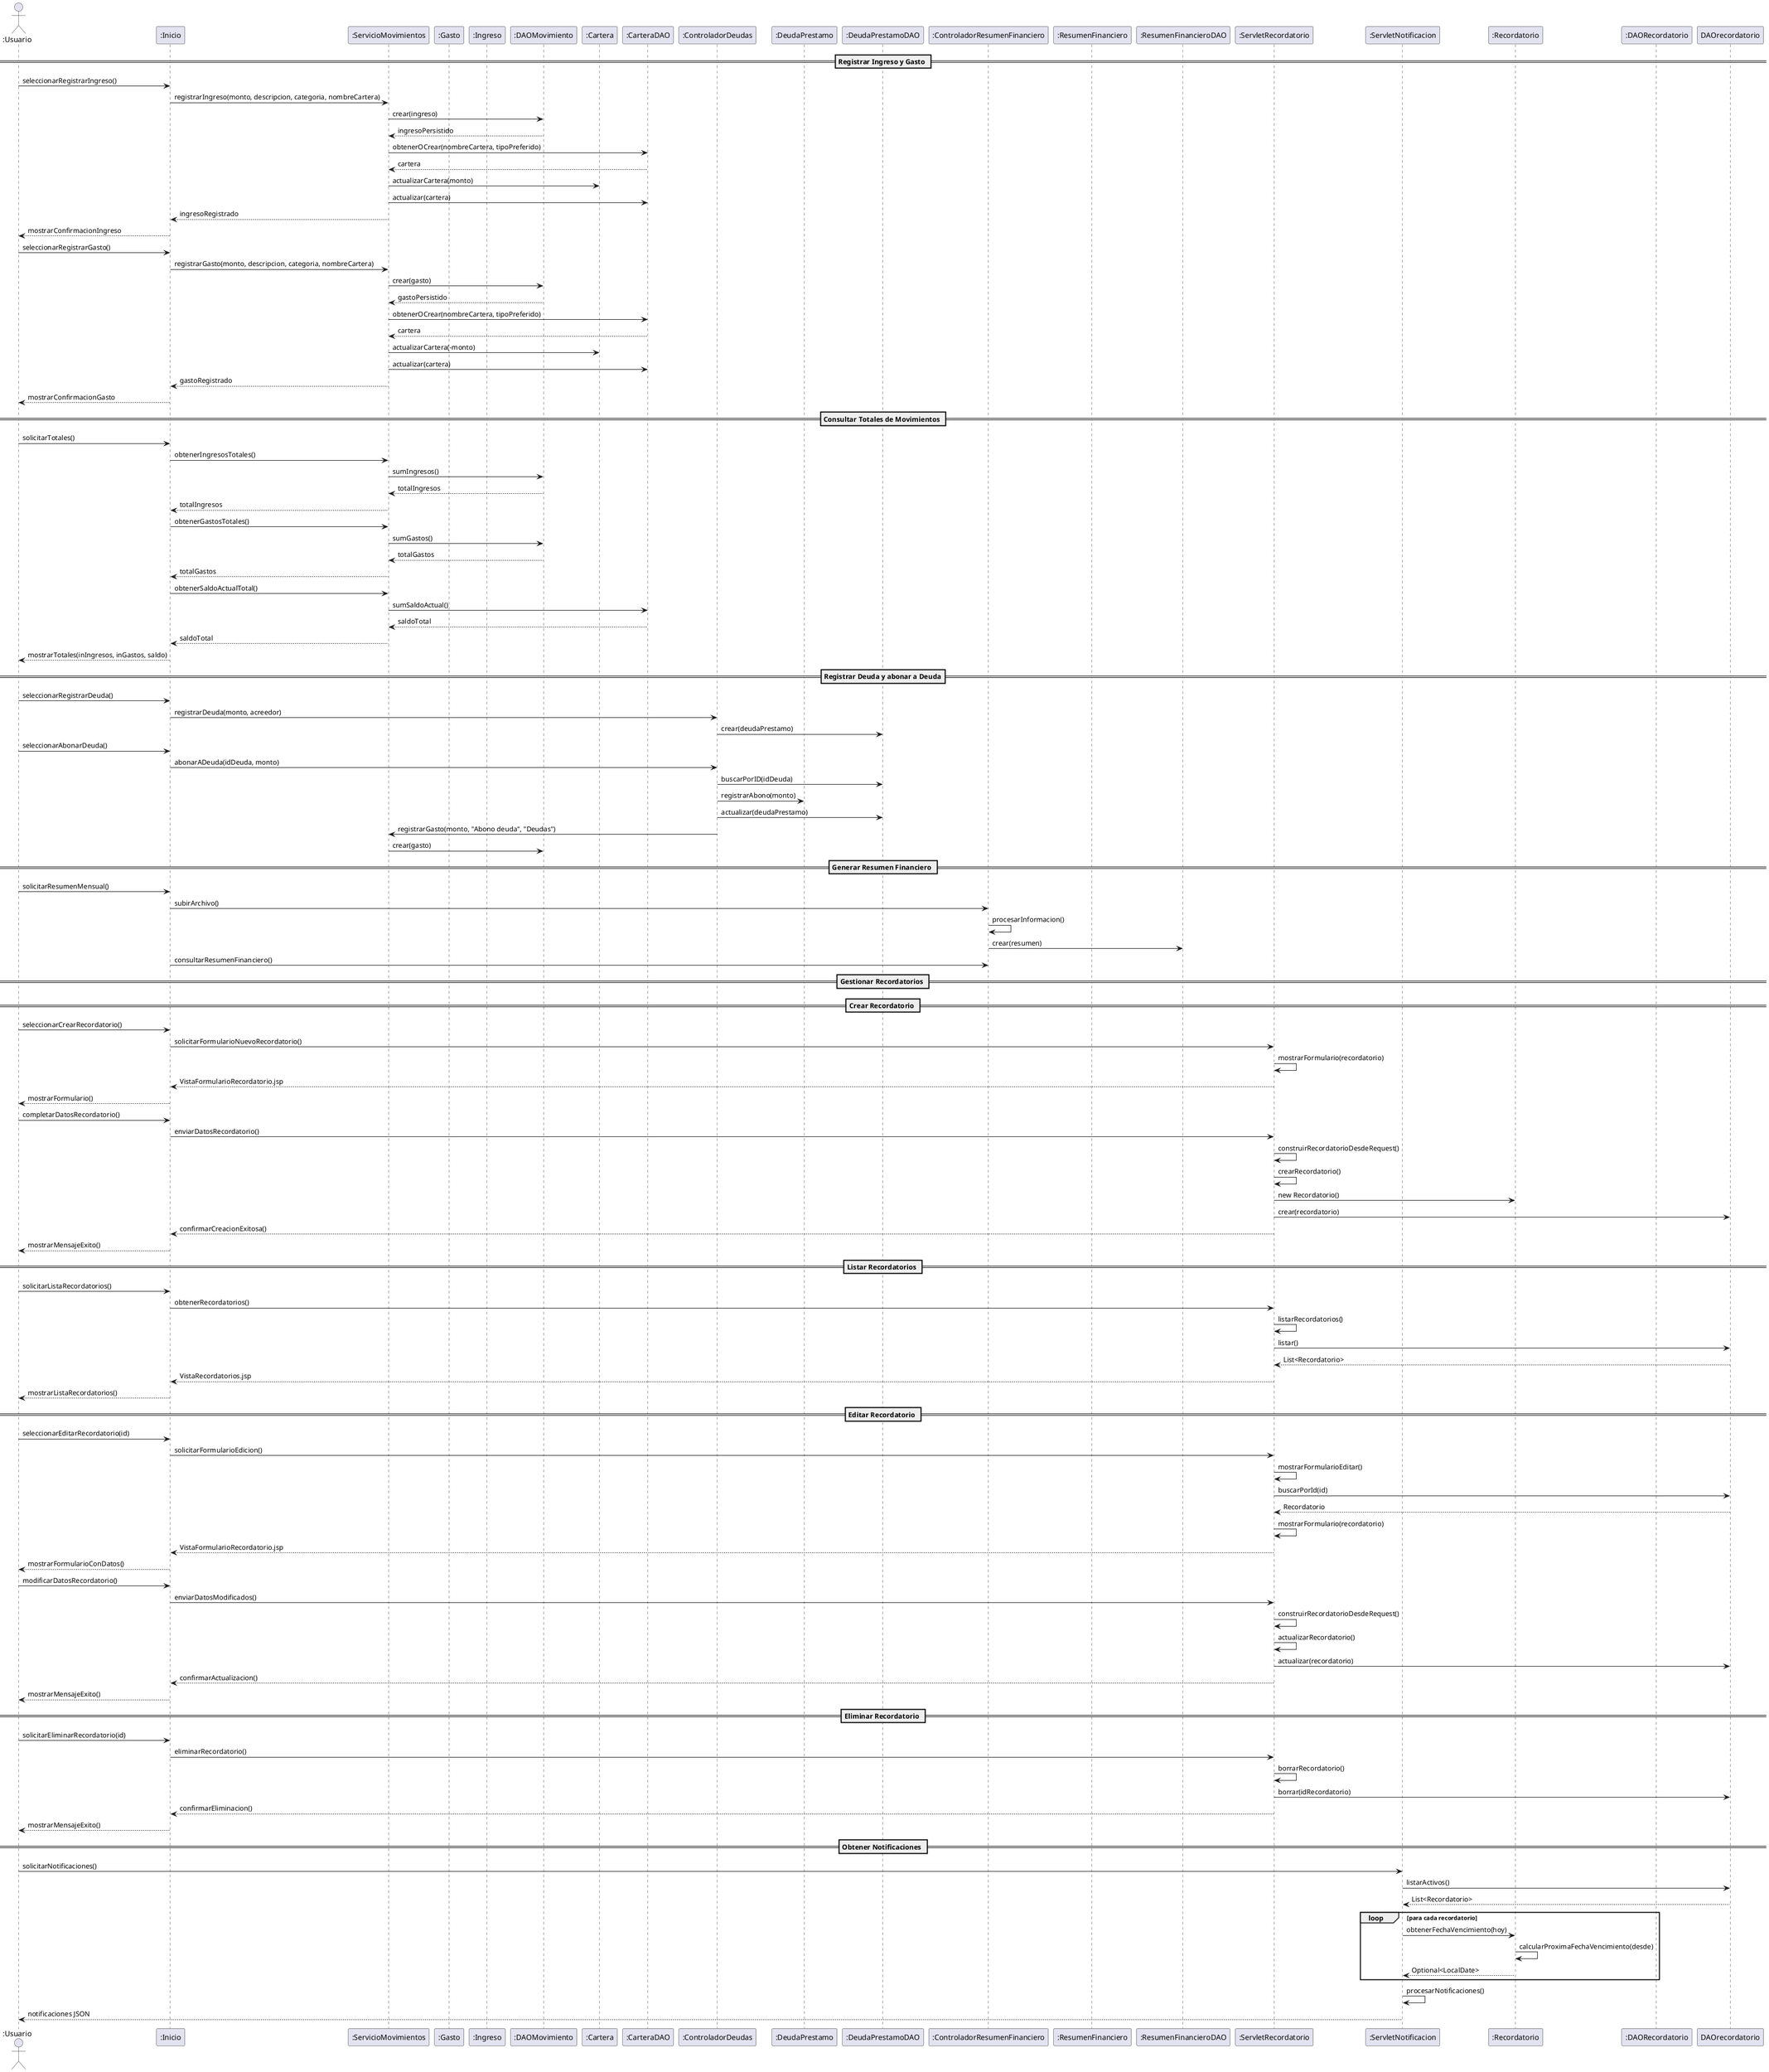 @startuml

actor ":Usuario" as usuario
participant ":Inicio" as inicio
participant ":ServicioMovimientos" as servicioMovimientos
participant ":Gasto" as gasto
participant ":Ingreso" as ingreso
participant ":DAOMovimiento" as daoMovimiento
participant ":Cartera" as cartera
participant ":CarteraDAO" as carteraDAO
participant ":ControladorDeudas" as controladorDeudas
participant ":DeudaPrestamo" as deudaPrestamo
participant ":DeudaPrestamoDAO" as deudaPrestamoDAO
participant ":ControladorResumenFinanciero" as controladorResumen
participant ":ResumenFinanciero" as resumen
participant ":ResumenFinancieroDAO" as resumenDAO
participant ":ServletRecordatorio" as servletRecordatorio
participant ":ServletNotificacion" as servletNotificacion
participant ":Recordatorio" as recordatorio
participant ":DAORecordatorio" as DAOrecordatorioO

== Registrar Ingreso y Gasto ==
usuario -> inicio: seleccionarRegistrarIngreso()
inicio -> servicioMovimientos: registrarIngreso(monto, descripcion, categoria, nombreCartera)
servicioMovimientos -> daoMovimiento: crear(ingreso)
daoMovimiento --> servicioMovimientos: ingresoPersistido
servicioMovimientos -> carteraDAO: obtenerOCrear(nombreCartera, tipoPreferido)
carteraDAO --> servicioMovimientos: cartera
servicioMovimientos -> cartera: actualizarCartera(monto)
servicioMovimientos -> carteraDAO: actualizar(cartera)
servicioMovimientos --> inicio: ingresoRegistrado
inicio --> usuario: mostrarConfirmacionIngreso

usuario -> inicio: seleccionarRegistrarGasto()
inicio -> servicioMovimientos: registrarGasto(monto, descripcion, categoria, nombreCartera)
servicioMovimientos -> daoMovimiento: crear(gasto)
daoMovimiento --> servicioMovimientos: gastoPersistido
servicioMovimientos -> carteraDAO: obtenerOCrear(nombreCartera, tipoPreferido)
carteraDAO --> servicioMovimientos: cartera
servicioMovimientos -> cartera: actualizarCartera(-monto)
servicioMovimientos -> carteraDAO: actualizar(cartera)
servicioMovimientos --> inicio: gastoRegistrado
inicio --> usuario: mostrarConfirmacionGasto

== Consultar Totales de Movimientos ==
usuario -> inicio: solicitarTotales()
inicio -> servicioMovimientos: obtenerIngresosTotales()
servicioMovimientos -> daoMovimiento: sumIngresos()
daoMovimiento --> servicioMovimientos: totalIngresos
servicioMovimientos --> inicio: totalIngresos
inicio -> servicioMovimientos: obtenerGastosTotales()
servicioMovimientos -> daoMovimiento: sumGastos()
daoMovimiento --> servicioMovimientos: totalGastos
servicioMovimientos --> inicio: totalGastos
inicio -> servicioMovimientos: obtenerSaldoActualTotal()
servicioMovimientos -> carteraDAO: sumSaldoActual()
carteraDAO --> servicioMovimientos: saldoTotal
servicioMovimientos --> inicio: saldoTotal
inicio --> usuario: mostrarTotales(inIngresos, inGastos, saldo)

== Registrar Deuda y abonar a Deuda==
usuario -> inicio: seleccionarRegistrarDeuda()
inicio -> controladorDeudas: registrarDeuda(monto, acreedor)
controladorDeudas -> deudaPrestamoDAO: crear(deudaPrestamo)

usuario -> inicio: seleccionarAbonarDeuda()
inicio -> controladorDeudas: abonarADeuda(idDeuda, monto)
controladorDeudas -> deudaPrestamoDAO: buscarPorID(idDeuda)
controladorDeudas -> deudaPrestamo: registrarAbono(monto)
controladorDeudas -> deudaPrestamoDAO: actualizar(deudaPrestamo)

controladorDeudas -> servicioMovimientos: registrarGasto(monto, "Abono deuda", "Deudas")
servicioMovimientos -> daoMovimiento: crear(gasto)

== Generar Resumen Financiero ==
usuario -> inicio: solicitarResumenMensual()
inicio -> controladorResumen: subirArchivo()
controladorResumen -> controladorResumen: procesarInformacion()
controladorResumen -> resumenDAO: crear(resumen)
inicio -> controladorResumen: consultarResumenFinanciero()


== Gestionar Recordatorios ==

== Crear Recordatorio ==

usuario -> inicio: seleccionarCrearRecordatorio()
inicio -> servletRecordatorio: solicitarFormularioNuevoRecordatorio()
servletRecordatorio -> servletRecordatorio: mostrarFormulario(recordatorio)
servletRecordatorio --> inicio: VistaFormularioRecordatorio.jsp
inicio --> usuario: mostrarFormulario()

usuario -> inicio: completarDatosRecordatorio()
inicio -> servletRecordatorio: enviarDatosRecordatorio()
servletRecordatorio -> servletRecordatorio: construirRecordatorioDesdeRequest()
servletRecordatorio -> servletRecordatorio: crearRecordatorio()
servletRecordatorio -> recordatorio: new Recordatorio()
servletRecordatorio -> DAOrecordatorio: crear(recordatorio)
servletRecordatorio --> inicio: confirmarCreacionExitosa()
inicio --> usuario: mostrarMensajeExito()

== Listar Recordatorios ==
usuario -> inicio: solicitarListaRecordatorios()
inicio -> servletRecordatorio: obtenerRecordatorios()
servletRecordatorio -> servletRecordatorio: listarRecordatorios()
servletRecordatorio -> DAOrecordatorio: listar()
DAOrecordatorio --> servletRecordatorio: List<Recordatorio>
servletRecordatorio --> inicio: VistaRecordatorios.jsp
inicio --> usuario: mostrarListaRecordatorios()

== Editar Recordatorio ==
usuario -> inicio: seleccionarEditarRecordatorio(id)
inicio -> servletRecordatorio: solicitarFormularioEdicion()
servletRecordatorio -> servletRecordatorio: mostrarFormularioEditar()
servletRecordatorio -> DAOrecordatorio: buscarPorId(id)
DAOrecordatorio --> servletRecordatorio: Recordatorio
servletRecordatorio -> servletRecordatorio: mostrarFormulario(recordatorio)
servletRecordatorio --> inicio: VistaFormularioRecordatorio.jsp
inicio --> usuario: mostrarFormularioConDatos()

usuario -> inicio: modificarDatosRecordatorio()
inicio -> servletRecordatorio: enviarDatosModificados()
servletRecordatorio -> servletRecordatorio: construirRecordatorioDesdeRequest()
servletRecordatorio -> servletRecordatorio: actualizarRecordatorio()
servletRecordatorio -> DAOrecordatorio: actualizar(recordatorio)
servletRecordatorio --> inicio: confirmarActualizacion()
inicio --> usuario: mostrarMensajeExito()

== Eliminar Recordatorio ==
usuario -> inicio: solicitarEliminarRecordatorio(id)
inicio -> servletRecordatorio: eliminarRecordatorio()
servletRecordatorio -> servletRecordatorio: borrarRecordatorio()
servletRecordatorio -> DAOrecordatorio: borrar(idRecordatorio)
servletRecordatorio --> inicio: confirmarEliminacion()
inicio --> usuario: mostrarMensajeExito()

== Obtener Notificaciones ==
usuario -> servletNotificacion: solicitarNotificaciones()
servletNotificacion -> DAOrecordatorio: listarActivos()
DAOrecordatorio --> servletNotificacion: List<Recordatorio>

loop para cada recordatorio
    servletNotificacion -> recordatorio: obtenerFechaVencimiento(hoy)
    recordatorio -> recordatorio: calcularProximaFechaVencimiento(desde)
    recordatorio --> servletNotificacion: Optional<LocalDate>
end

servletNotificacion -> servletNotificacion: procesarNotificaciones()
servletNotificacion --> usuario: notificaciones JSON


@enduml